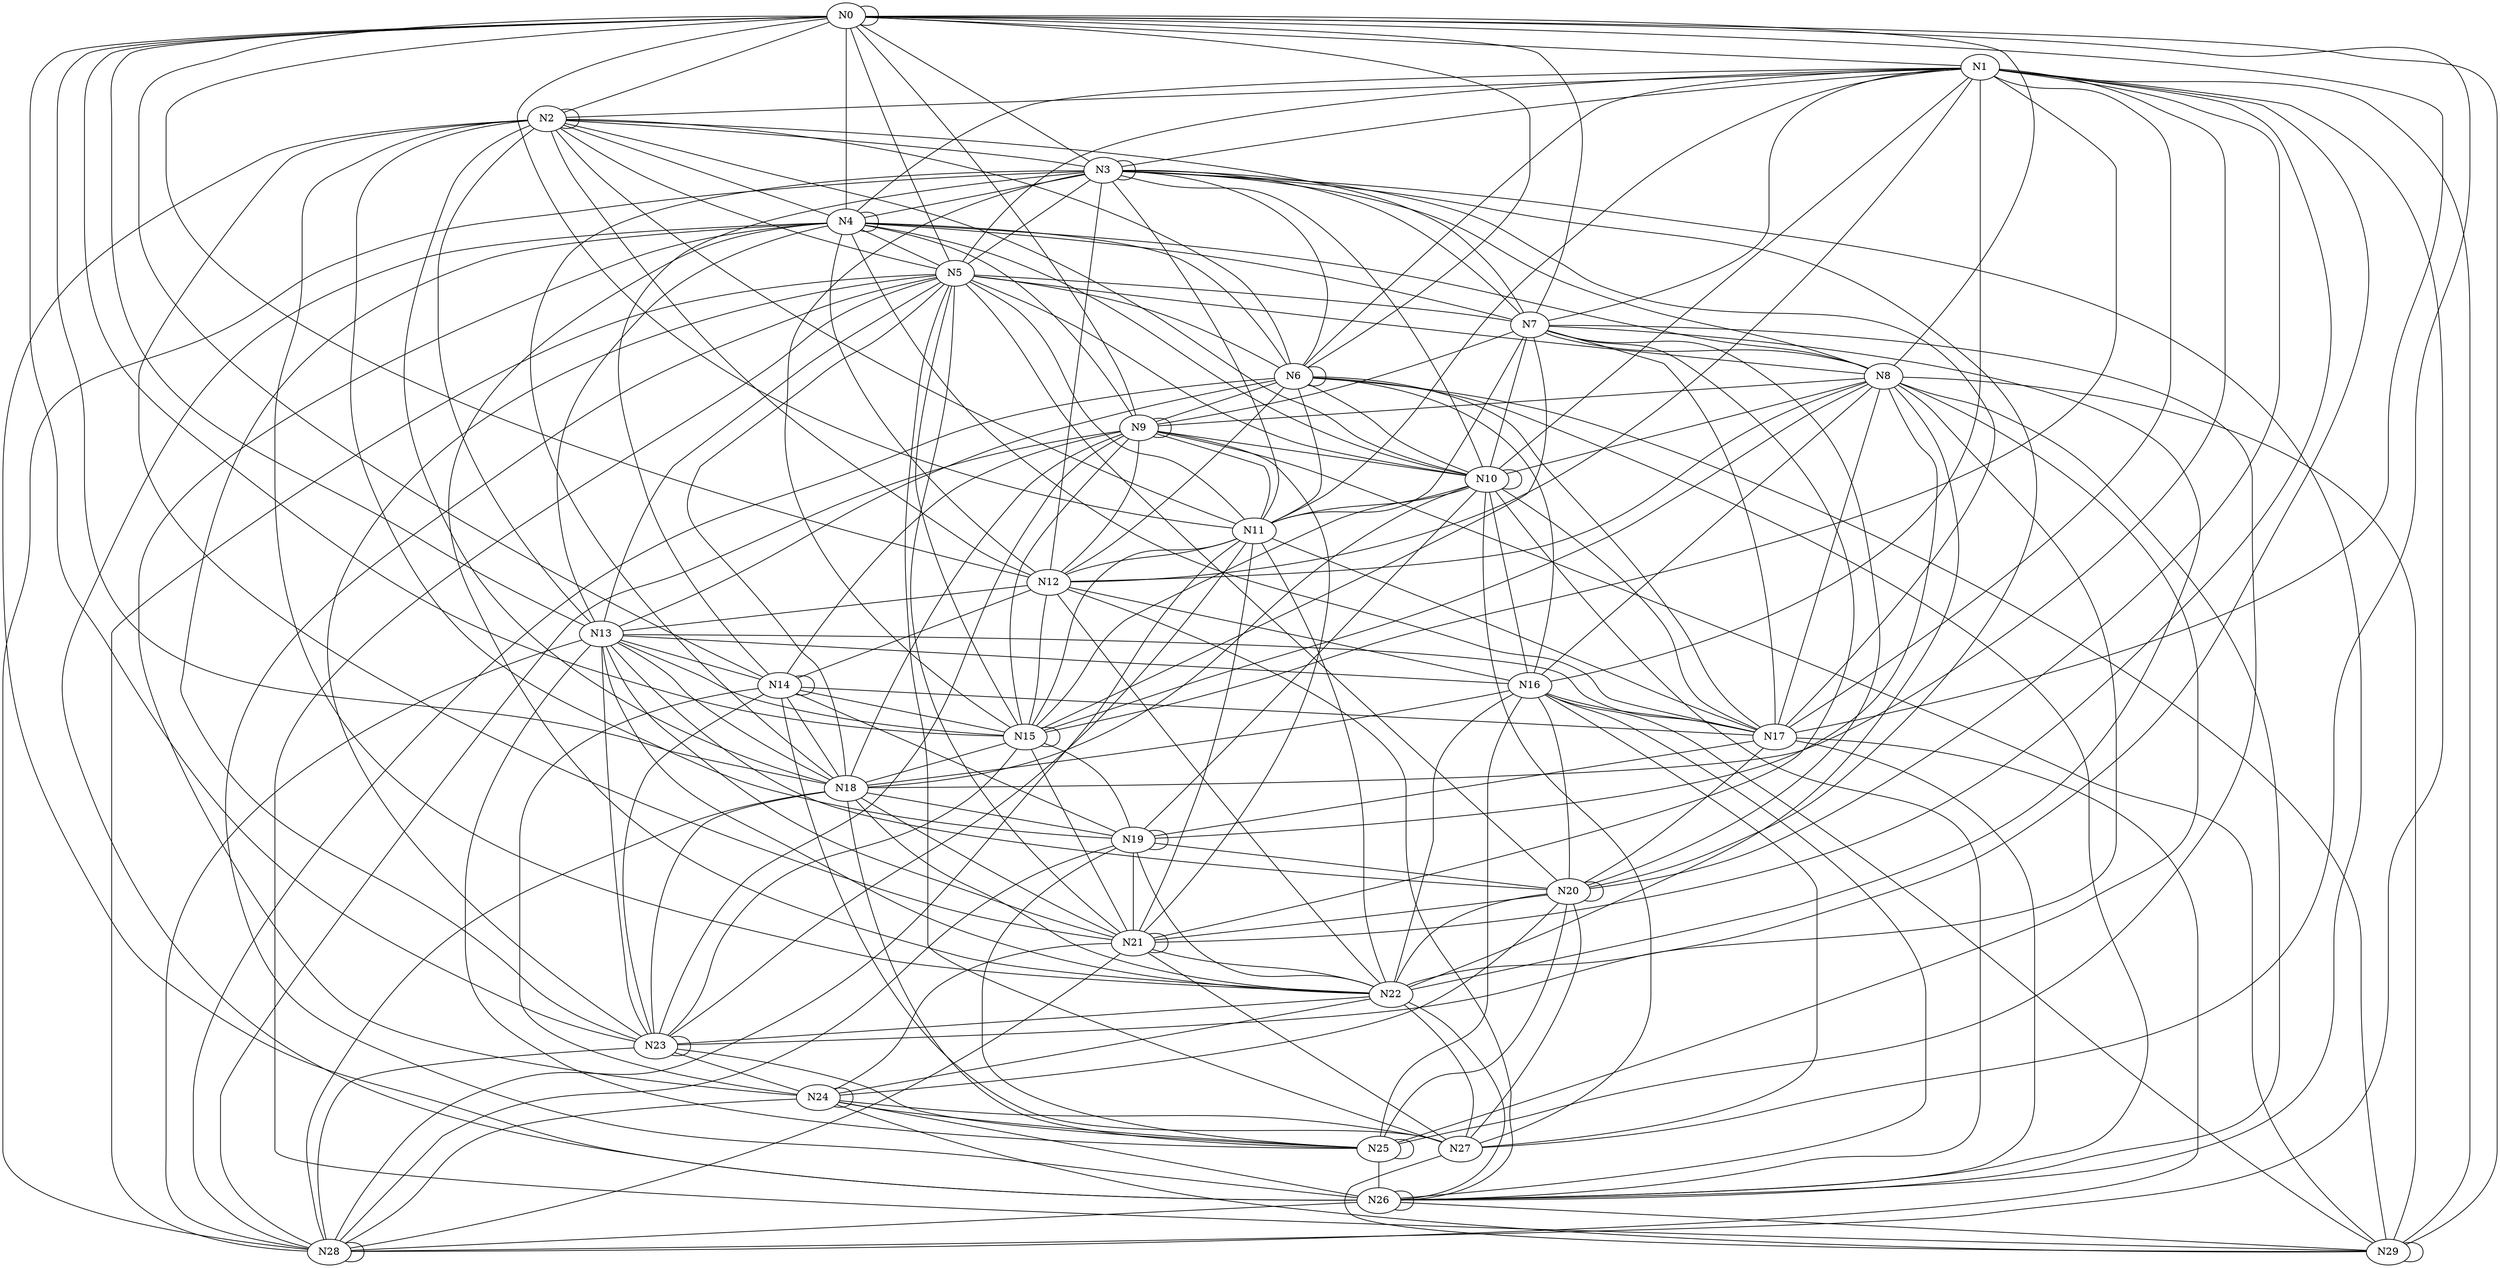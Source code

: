 Graph G {
	N15--N19[weight=24];
	N15--N15[weight=87];
	N15--N18[weight=18];
	N15--N23[weight=48];
	N6--N26[weight=13];
	N4--N10[weight=17];
	N6--N29[weight=10];
	N15--N21[weight=57];
	N6--N28[weight=20];
	N17--N28[weight=55];
	N4--N12[weight=24];
	N4--N13[weight=73];
	N4--N17[weight=46];
	N13--N16[weight=84];
	N2--N10[weight=63];
	N13--N15[weight=18];
	N2--N11[weight=88];
	N13--N14[weight=2];
	N2--N12[weight=49];
	N2--N13[weight=49];
	N13--N18[weight=36];
	N13--N17[weight=45];
	N0--N3[weight=99];
	N0--N2[weight=25];
	N0--N1[weight=49];
	N0--N0[weight=4];
	N0--N7[weight=24];
	N0--N6[weight=12];
	N2--N18[weight=73];
	N0--N5[weight=4];
	N2--N19[weight=97];
	N0--N4[weight=61];
	N13--N23[weight=62];
	N13--N22[weight=62];
	N0--N9[weight=20];
	N13--N21[weight=98];
	N0--N8[weight=29];
	N13--N20[weight=51];
	N8--N23[weight=57];
	N2--N21[weight=44];
	N8--N22[weight=33];
	N2--N22[weight=70];
	N7--N9[weight=24];
	N8--N25[weight=70];
	N7--N8[weight=28];
	N2--N26[weight=95];
	N8--N26[weight=25];
	N8--N29[weight=79];
	N22--N27[weight=49];
	N22--N26[weight=67];
	N22--N23[weight=39];
	N22--N24[weight=24];
	N0--N17[weight=76];
	N0--N18[weight=4];
	N0--N15[weight=86];
	N0--N13[weight=54];
	N6--N16[weight=100];
	N0--N14[weight=57];
	N0--N11[weight=79];
	N0--N12[weight=80];
	N6--N13[weight=62];
	N6--N17[weight=13];
	N6--N12[weight=97];
	N6--N11[weight=83];
	N6--N10[weight=82];
	N1--N2[weight=23];
	N1--N4[weight=90];
	N1--N3[weight=77];
	N1--N6[weight=80];
	N1--N5[weight=73];
	N1--N7[weight=71];
	N19--N19[weight=61];
	N19--N21[weight=99];
	N19--N20[weight=91];
	N19--N22[weight=7];
	N19--N25[weight=51];
	N24--N29[weight=28];
	N24--N28[weight=38];
	N24--N27[weight=47];
	N24--N26[weight=68];
	N24--N25[weight=62];
	N19--N28[weight=32];
	N24--N24[weight=31];
	N13--N25[weight=75];
	N13--N28[weight=37];
	N6--N6[weight=29];
	N14--N27[weight=65];
	N6--N9[weight=83];
	N14--N23[weight=74];
	N14--N24[weight=90];
	N29--N29[weight=14];
	N23--N25[weight=43];
	N23--N23[weight=7];
	N23--N24[weight=2];
	N23--N28[weight=77];
	N4--N23[weight=41];
	N14--N14[weight=55];
	N4--N22[weight=63];
	N14--N15[weight=53];
	N4--N24[weight=62];
	N14--N17[weight=41];
	N14--N18[weight=3];
	N4--N26[weight=67];
	N14--N19[weight=58];
	N5--N21[weight=67];
	N16--N29[weight=3];
	N2--N7[weight=39];
	N16--N27[weight=78];
	N2--N6[weight=73];
	N5--N20[weight=59];
	N2--N5[weight=50];
	N2--N4[weight=38];
	N2--N3[weight=84];
	N2--N2[weight=25];
	N5--N29[weight=21];
	N5--N27[weight=72];
	N5--N28[weight=70];
	N5--N26[weight=33];
	N5--N23[weight=3];
	N5--N10[weight=42];
	N16--N18[weight=94];
	N5--N11[weight=21];
	N16--N17[weight=6];
	N9--N9[weight=45];
	N5--N18[weight=99];
	N5--N15[weight=61];
	N5--N13[weight=28];
	N16--N22[weight=69];
	N16--N20[weight=90];
	N16--N25[weight=80];
	N16--N26[weight=21];
	N21--N21[weight=8];
	N21--N22[weight=36];
	N21--N24[weight=56];
	N21--N27[weight=75];
	N21--N28[weight=42];
	N12--N16[weight=55];
	N12--N15[weight=14];
	N12--N14[weight=41];
	N18--N19[weight=61];
	N12--N13[weight=12];
	N9--N29[weight=67];
	N12--N22[weight=23];
	N18--N25[weight=17];
	N3--N26[weight=90];
	N28--N28[weight=5];
	N3--N28[weight=89];
	N9--N28[weight=29];
	N18--N28[weight=75];
	N18--N21[weight=71];
	N18--N22[weight=42];
	N18--N23[weight=95];
	N9--N21[weight=61];
	N3--N20[weight=34];
	N9--N23[weight=25];
	N5--N7[weight=3];
	N5--N8[weight=42];
	N3--N18[weight=56];
	N12--N26[weight=47];
	N3--N14[weight=97];
	N9--N18[weight=100];
	N3--N15[weight=2];
	N3--N17[weight=32];
	N3--N10[weight=32];
	N3--N11[weight=61];
	N5--N6[weight=73];
	N3--N12[weight=72];
	N9--N10[weight=97];
	N9--N11[weight=18];
	N9--N14[weight=79];
	N9--N15[weight=91];
	N9--N12[weight=44];
	N10--N26[weight=18];
	N10--N27[weight=64];
	N0--N29[weight=18];
	N0--N27[weight=85];
	N3--N6[weight=7];
	N3--N5[weight=88];
	N3--N8[weight=1];
	N25--N26[weight=71];
	N0--N23[weight=71];
	N3--N7[weight=94];
	N25--N25[weight=69];
	N3--N4[weight=41];
	N3--N3[weight=41];
	N11--N22[weight=48];
	N11--N23[weight=69];
	N11--N28[weight=38];
	N8--N12[weight=81];
	N10--N15[weight=55];
	N10--N17[weight=23];
	N10--N16[weight=88];
	N10--N11[weight=83];
	N10--N10[weight=83];
	N8--N10[weight=4];
	N8--N19[weight=78];
	N8--N16[weight=100];
	N10--N19[weight=41];
	N8--N15[weight=91];
	N10--N18[weight=35];
	N8--N17[weight=22];
	N8--N9[weight=27];
	N27--N29[weight=54];
	N1--N18[weight=25];
	N1--N17[weight=96];
	N1--N16[weight=42];
	N7--N10[weight=34];
	N7--N11[weight=94];
	N1--N11[weight=42];
	N1--N10[weight=54];
	N7--N15[weight=16];
	N7--N17[weight=72];
	N1--N15[weight=66];
	N1--N12[weight=3];
	N1--N29[weight=84];
	N1--N28[weight=34];
	N4--N7[weight=24];
	N4--N6[weight=25];
	N11--N21[weight=13];
	N4--N5[weight=66];
	N4--N4[weight=65];
	N26--N26[weight=47];
	N17--N26[weight=19];
	N20--N22[weight=90];
	N20--N21[weight=9];
	N26--N28[weight=100];
	N20--N20[weight=62];
	N26--N29[weight=9];
	N20--N27[weight=12];
	N20--N25[weight=74];
	N17--N20[weight=25];
	N20--N24[weight=91];
	N7--N20[weight=70];
	N7--N21[weight=76];
	N7--N22[weight=86];
	N17--N19[weight=78];
	N1--N22[weight=61];
	N7--N25[weight=4];
	N1--N21[weight=88];
	N1--N20[weight=94];
	N4--N9[weight=54];
	N4--N8[weight=84];
	N11--N12[weight=77];
	N11--N17[weight=11];
	N11--N15[weight=14];
}